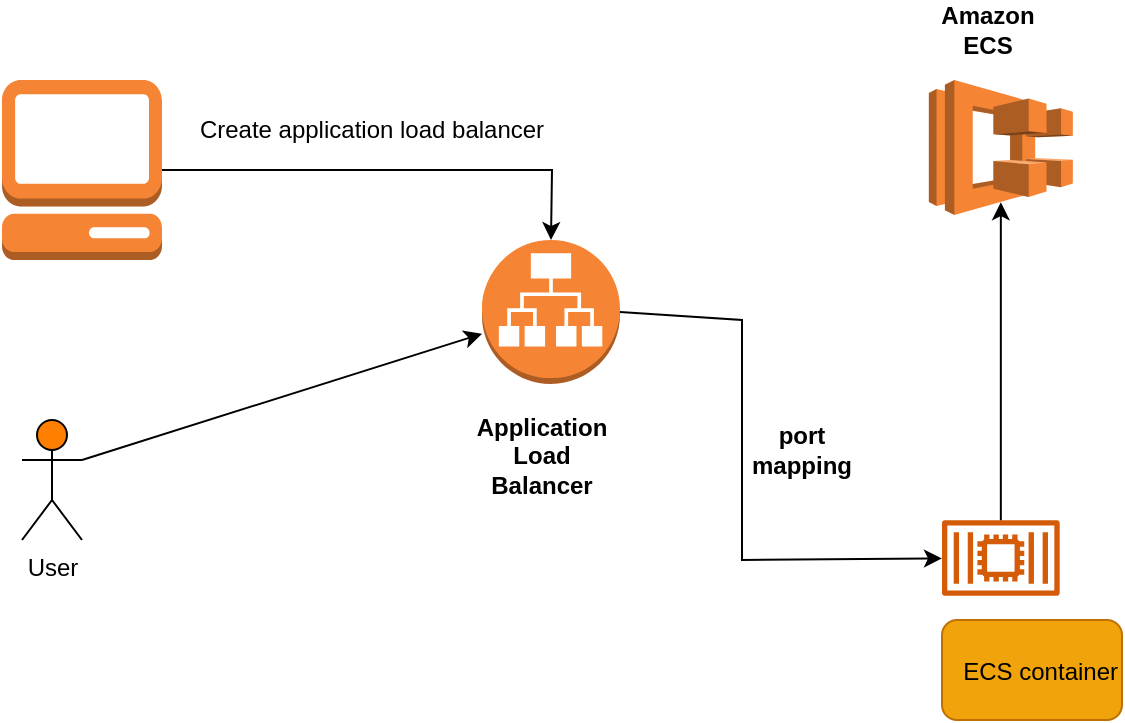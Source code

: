 <mxfile version="20.6.0" type="github"><diagram id="2p_45nSVhegplZT7pZdu" name="Page-1"><mxGraphModel dx="917" dy="627" grid="1" gridSize="10" guides="1" tooltips="1" connect="1" arrows="1" fold="1" page="1" pageScale="1" pageWidth="827" pageHeight="1169" math="0" shadow="0"><root><mxCell id="0"/><mxCell id="1" parent="0"/><mxCell id="7wpzUW3LQ5QQonAy3PUS-1" value="" style="outlineConnect=0;dashed=0;verticalLabelPosition=bottom;verticalAlign=top;align=center;html=1;shape=mxgraph.aws3.management_console;fillColor=#F58534;gradientColor=none;" vertex="1" parent="1"><mxGeometry x="90" y="210" width="80" height="90" as="geometry"/></mxCell><mxCell id="7wpzUW3LQ5QQonAy3PUS-3" value="" style="outlineConnect=0;dashed=0;verticalLabelPosition=bottom;verticalAlign=top;align=center;html=1;shape=mxgraph.aws3.application_load_balancer;fillColor=#F58534;gradientColor=none;" vertex="1" parent="1"><mxGeometry x="330" y="290" width="69" height="72" as="geometry"/></mxCell><mxCell id="7wpzUW3LQ5QQonAy3PUS-4" value="" style="outlineConnect=0;dashed=0;verticalLabelPosition=bottom;verticalAlign=top;align=center;html=1;shape=mxgraph.aws3.ecs;fillColor=#F58534;gradientColor=none;" vertex="1" parent="1"><mxGeometry x="553.42" y="210" width="72" height="67.5" as="geometry"/></mxCell><mxCell id="7wpzUW3LQ5QQonAy3PUS-5" value="" style="sketch=0;outlineConnect=0;fontColor=#232F3E;gradientColor=none;fillColor=#D45B07;strokeColor=none;dashed=0;verticalLabelPosition=bottom;verticalAlign=top;align=center;html=1;fontSize=12;fontStyle=0;aspect=fixed;pointerEvents=1;shape=mxgraph.aws4.container_2;" vertex="1" parent="1"><mxGeometry x="560" y="430" width="58.84" height="38" as="geometry"/></mxCell><mxCell id="7wpzUW3LQ5QQonAy3PUS-6" value="&lt;div&gt;User&lt;/div&gt;&lt;div&gt;&lt;br&gt;&lt;/div&gt;" style="shape=umlActor;verticalLabelPosition=bottom;verticalAlign=top;html=1;outlineConnect=0;fillColor=#FF8000;" vertex="1" parent="1"><mxGeometry x="100" y="380" width="30" height="60" as="geometry"/></mxCell><mxCell id="7wpzUW3LQ5QQonAy3PUS-7" value="" style="endArrow=classic;html=1;rounded=0;exitX=1;exitY=0.333;exitDx=0;exitDy=0;exitPerimeter=0;" edge="1" parent="1" source="7wpzUW3LQ5QQonAy3PUS-6" target="7wpzUW3LQ5QQonAy3PUS-3"><mxGeometry width="50" height="50" relative="1" as="geometry"><mxPoint x="390" y="400" as="sourcePoint"/><mxPoint x="440" y="350" as="targetPoint"/></mxGeometry></mxCell><mxCell id="7wpzUW3LQ5QQonAy3PUS-8" value="" style="endArrow=classic;html=1;rounded=0;exitX=1;exitY=0.5;exitDx=0;exitDy=0;exitPerimeter=0;" edge="1" parent="1" source="7wpzUW3LQ5QQonAy3PUS-3" target="7wpzUW3LQ5QQonAy3PUS-5"><mxGeometry width="50" height="50" relative="1" as="geometry"><mxPoint x="390" y="400" as="sourcePoint"/><mxPoint x="500" y="370" as="targetPoint"/><Array as="points"><mxPoint x="460" y="330"/><mxPoint x="460" y="450"/></Array></mxGeometry></mxCell><mxCell id="7wpzUW3LQ5QQonAy3PUS-9" value="&lt;div&gt;ECS container&lt;/div&gt;&lt;div&gt;&lt;br&gt;&lt;/div&gt;" style="text;html=1;strokeColor=#BD7000;fillColor=#f0a30a;align=right;verticalAlign=bottom;whiteSpace=wrap;rounded=1;fontColor=#000000;horizontal=1;" vertex="1" parent="1"><mxGeometry x="560" y="480" width="90" height="50" as="geometry"/></mxCell><mxCell id="7wpzUW3LQ5QQonAy3PUS-10" value="" style="endArrow=classic;html=1;rounded=0;entryX=0.5;entryY=0.905;entryDx=0;entryDy=0;entryPerimeter=0;" edge="1" parent="1" source="7wpzUW3LQ5QQonAy3PUS-5" target="7wpzUW3LQ5QQonAy3PUS-4"><mxGeometry width="50" height="50" relative="1" as="geometry"><mxPoint x="390" y="400" as="sourcePoint"/><mxPoint x="440" y="350" as="targetPoint"/></mxGeometry></mxCell><mxCell id="7wpzUW3LQ5QQonAy3PUS-11" value="Amazon ECS" style="text;html=1;strokeColor=none;fillColor=none;align=center;verticalAlign=middle;whiteSpace=wrap;rounded=0;fontStyle=1" vertex="1" parent="1"><mxGeometry x="553.42" y="170" width="60" height="30" as="geometry"/></mxCell><mxCell id="7wpzUW3LQ5QQonAy3PUS-12" value="&lt;div&gt;Application&lt;/div&gt;&lt;div&gt;Load&lt;/div&gt;&lt;div&gt;Balancer&lt;/div&gt;&lt;div&gt;&lt;br&gt;&lt;/div&gt;" style="text;html=1;strokeColor=none;fillColor=none;align=center;verticalAlign=middle;whiteSpace=wrap;rounded=0;fontStyle=1" vertex="1" parent="1"><mxGeometry x="330" y="390" width="60" height="30" as="geometry"/></mxCell><mxCell id="7wpzUW3LQ5QQonAy3PUS-14" value="&lt;div&gt;&lt;br&gt;&lt;/div&gt;&lt;div&gt;port&lt;/div&gt;&lt;div&gt;mapping&lt;/div&gt;&lt;div&gt;&lt;br&gt;&lt;/div&gt;" style="text;html=1;strokeColor=none;fillColor=none;align=center;verticalAlign=middle;whiteSpace=wrap;rounded=0;fontStyle=1" vertex="1" parent="1"><mxGeometry x="460" y="380" width="60" height="30" as="geometry"/></mxCell><mxCell id="7wpzUW3LQ5QQonAy3PUS-15" value="" style="endArrow=classic;html=1;rounded=0;entryX=0.5;entryY=0;entryDx=0;entryDy=0;entryPerimeter=0;" edge="1" parent="1" source="7wpzUW3LQ5QQonAy3PUS-1" target="7wpzUW3LQ5QQonAy3PUS-3"><mxGeometry width="50" height="50" relative="1" as="geometry"><mxPoint x="390" y="400" as="sourcePoint"/><mxPoint x="440" y="240" as="targetPoint"/><Array as="points"><mxPoint x="365" y="255"/></Array></mxGeometry></mxCell><mxCell id="7wpzUW3LQ5QQonAy3PUS-16" value="Create application load balancer" style="text;html=1;strokeColor=none;fillColor=none;align=center;verticalAlign=middle;whiteSpace=wrap;rounded=0;" vertex="1" parent="1"><mxGeometry x="180" y="220" width="190" height="30" as="geometry"/></mxCell></root></mxGraphModel></diagram></mxfile>